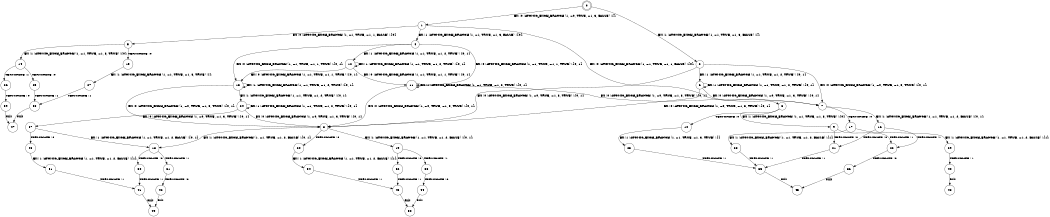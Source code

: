 digraph BCG {
size = "7, 10.5";
center = TRUE;
node [shape = circle];
0 [peripheries = 2];
0 -> 1 [label = "EX !0 !ATOMIC_EXCH_BRANCH (1, +0, TRUE, +1, 3, FALSE) !{}"];
0 -> 2 [label = "EX !1 !ATOMIC_EXCH_BRANCH (1, +1, TRUE, +1, 3, FALSE) !{}"];
1 -> 3 [label = "EX !0 !ATOMIC_EXCH_BRANCH (1, +1, TRUE, +1, 1, FALSE) !{0}"];
1 -> 4 [label = "EX !1 !ATOMIC_EXCH_BRANCH (1, +1, TRUE, +1, 3, FALSE) !{0}"];
1 -> 5 [label = "EX !0 !ATOMIC_EXCH_BRANCH (1, +1, TRUE, +1, 1, FALSE) !{0}"];
2 -> 6 [label = "EX !1 !ATOMIC_EXCH_BRANCH (1, +1, TRUE, +1, 2, TRUE) !{0, 1}"];
2 -> 7 [label = "EX !0 !ATOMIC_EXCH_BRANCH (1, +0, TRUE, +1, 3, TRUE) !{0, 1}"];
2 -> 8 [label = "EX !0 !ATOMIC_EXCH_BRANCH (1, +0, TRUE, +1, 3, TRUE) !{0, 1}"];
3 -> 9 [label = "EX !1 !ATOMIC_EXCH_BRANCH (1, +1, TRUE, +1, 3, TRUE) !{0}"];
3 -> 10 [label = "TERMINATE !0"];
4 -> 11 [label = "EX !0 !ATOMIC_EXCH_BRANCH (1, +1, TRUE, +1, 1, TRUE) !{0, 1}"];
4 -> 12 [label = "EX !1 !ATOMIC_EXCH_BRANCH (1, +1, TRUE, +1, 2, TRUE) !{0, 1}"];
4 -> 13 [label = "EX !0 !ATOMIC_EXCH_BRANCH (1, +1, TRUE, +1, 1, TRUE) !{0, 1}"];
5 -> 14 [label = "EX !1 !ATOMIC_EXCH_BRANCH (1, +1, TRUE, +1, 3, TRUE) !{0}"];
5 -> 15 [label = "TERMINATE !0"];
6 -> 6 [label = "EX !1 !ATOMIC_EXCH_BRANCH (1, +1, TRUE, +1, 2, TRUE) !{0, 1}"];
6 -> 7 [label = "EX !0 !ATOMIC_EXCH_BRANCH (1, +0, TRUE, +1, 3, TRUE) !{0, 1}"];
6 -> 8 [label = "EX !0 !ATOMIC_EXCH_BRANCH (1, +0, TRUE, +1, 3, TRUE) !{0, 1}"];
7 -> 16 [label = "EX !1 !ATOMIC_EXCH_BRANCH (1, +1, TRUE, +1, 2, FALSE) !{0, 1}"];
7 -> 17 [label = "TERMINATE !0"];
8 -> 18 [label = "EX !1 !ATOMIC_EXCH_BRANCH (1, +1, TRUE, +1, 2, FALSE) !{0, 1}"];
8 -> 19 [label = "EX !1 !ATOMIC_EXCH_BRANCH (1, +1, TRUE, +1, 2, FALSE) !{0, 1}"];
8 -> 20 [label = "TERMINATE !0"];
9 -> 21 [label = "TERMINATE !0"];
9 -> 22 [label = "TERMINATE !1"];
10 -> 23 [label = "EX !1 !ATOMIC_EXCH_BRANCH (1, +1, TRUE, +1, 3, TRUE) !{}"];
11 -> 7 [label = "EX !0 !ATOMIC_EXCH_BRANCH (1, +0, TRUE, +1, 3, TRUE) !{0, 1}"];
11 -> 11 [label = "EX !1 !ATOMIC_EXCH_BRANCH (1, +1, TRUE, +1, 2, TRUE) !{0, 1}"];
11 -> 8 [label = "EX !0 !ATOMIC_EXCH_BRANCH (1, +0, TRUE, +1, 3, TRUE) !{0, 1}"];
12 -> 11 [label = "EX !0 !ATOMIC_EXCH_BRANCH (1, +1, TRUE, +1, 1, TRUE) !{0, 1}"];
12 -> 12 [label = "EX !1 !ATOMIC_EXCH_BRANCH (1, +1, TRUE, +1, 2, TRUE) !{0, 1}"];
12 -> 13 [label = "EX !0 !ATOMIC_EXCH_BRANCH (1, +1, TRUE, +1, 1, TRUE) !{0, 1}"];
13 -> 24 [label = "EX !1 !ATOMIC_EXCH_BRANCH (1, +1, TRUE, +1, 2, TRUE) !{0, 1}"];
13 -> 8 [label = "EX !0 !ATOMIC_EXCH_BRANCH (1, +0, TRUE, +1, 3, TRUE) !{0, 1}"];
13 -> 13 [label = "EX !1 !ATOMIC_EXCH_BRANCH (1, +1, TRUE, +1, 2, TRUE) !{0, 1}"];
14 -> 25 [label = "TERMINATE !0"];
14 -> 26 [label = "TERMINATE !1"];
15 -> 27 [label = "EX !1 !ATOMIC_EXCH_BRANCH (1, +1, TRUE, +1, 3, TRUE) !{}"];
16 -> 21 [label = "TERMINATE !0"];
16 -> 22 [label = "TERMINATE !1"];
17 -> 28 [label = "EX !1 !ATOMIC_EXCH_BRANCH (1, +1, TRUE, +1, 2, FALSE) !{1}"];
17 -> 29 [label = "EX !1 !ATOMIC_EXCH_BRANCH (1, +1, TRUE, +1, 2, FALSE) !{1}"];
18 -> 30 [label = "TERMINATE !0"];
18 -> 31 [label = "TERMINATE !1"];
19 -> 32 [label = "TERMINATE !0"];
19 -> 33 [label = "TERMINATE !1"];
20 -> 34 [label = "EX !1 !ATOMIC_EXCH_BRANCH (1, +1, TRUE, +1, 2, FALSE) !{1}"];
21 -> 35 [label = "TERMINATE !1"];
22 -> 36 [label = "TERMINATE !0"];
23 -> 35 [label = "TERMINATE !1"];
24 -> 37 [label = "EX !0 !ATOMIC_EXCH_BRANCH (1, +0, TRUE, +1, 3, TRUE) !{0, 1}"];
24 -> 24 [label = "EX !1 !ATOMIC_EXCH_BRANCH (1, +1, TRUE, +1, 2, TRUE) !{0, 1}"];
24 -> 8 [label = "EX !0 !ATOMIC_EXCH_BRANCH (1, +0, TRUE, +1, 3, TRUE) !{0, 1}"];
25 -> 38 [label = "TERMINATE !1"];
26 -> 39 [label = "TERMINATE !0"];
27 -> 38 [label = "TERMINATE !1"];
28 -> 35 [label = "TERMINATE !1"];
29 -> 40 [label = "TERMINATE !1"];
30 -> 41 [label = "TERMINATE !1"];
31 -> 42 [label = "TERMINATE !0"];
32 -> 43 [label = "TERMINATE !1"];
33 -> 44 [label = "TERMINATE !0"];
34 -> 43 [label = "TERMINATE !1"];
35 -> 45 [label = "exit"];
36 -> 45 [label = "exit"];
37 -> 18 [label = "EX !1 !ATOMIC_EXCH_BRANCH (1, +1, TRUE, +1, 2, FALSE) !{0, 1}"];
37 -> 46 [label = "TERMINATE !0"];
38 -> 47 [label = "exit"];
39 -> 47 [label = "exit"];
40 -> 48 [label = "exit"];
41 -> 49 [label = "exit"];
42 -> 49 [label = "exit"];
43 -> 50 [label = "exit"];
44 -> 50 [label = "exit"];
46 -> 51 [label = "EX !1 !ATOMIC_EXCH_BRANCH (1, +1, TRUE, +1, 2, FALSE) !{1}"];
51 -> 41 [label = "TERMINATE !1"];
}
